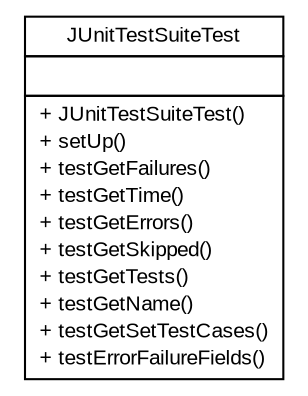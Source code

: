 #!/usr/local/bin/dot
#
# Class diagram 
# Generated by UMLGraph version R5_6 (http://www.umlgraph.org/)
#

digraph G {
	edge [fontname="arial",fontsize=10,labelfontname="arial",labelfontsize=10];
	node [fontname="arial",fontsize=10,shape=plaintext];
	nodesep=0.25;
	ranksep=0.5;
	// com.github.mkolisnyk.muto.reporter.result.JUnitTestSuiteTest
	c103 [label=<<table title="com.github.mkolisnyk.muto.reporter.result.JUnitTestSuiteTest" border="0" cellborder="1" cellspacing="0" cellpadding="2" port="p" href="./JUnitTestSuiteTest.html">
		<tr><td><table border="0" cellspacing="0" cellpadding="1">
<tr><td align="center" balign="center"> JUnitTestSuiteTest </td></tr>
		</table></td></tr>
		<tr><td><table border="0" cellspacing="0" cellpadding="1">
<tr><td align="left" balign="left">  </td></tr>
		</table></td></tr>
		<tr><td><table border="0" cellspacing="0" cellpadding="1">
<tr><td align="left" balign="left"> + JUnitTestSuiteTest() </td></tr>
<tr><td align="left" balign="left"> + setUp() </td></tr>
<tr><td align="left" balign="left"> + testGetFailures() </td></tr>
<tr><td align="left" balign="left"> + testGetTime() </td></tr>
<tr><td align="left" balign="left"> + testGetErrors() </td></tr>
<tr><td align="left" balign="left"> + testGetSkipped() </td></tr>
<tr><td align="left" balign="left"> + testGetTests() </td></tr>
<tr><td align="left" balign="left"> + testGetName() </td></tr>
<tr><td align="left" balign="left"> + testGetSetTestCases() </td></tr>
<tr><td align="left" balign="left"> + testErrorFailureFields() </td></tr>
		</table></td></tr>
		</table>>, URL="./JUnitTestSuiteTest.html", fontname="arial", fontcolor="black", fontsize=10.0];
}

